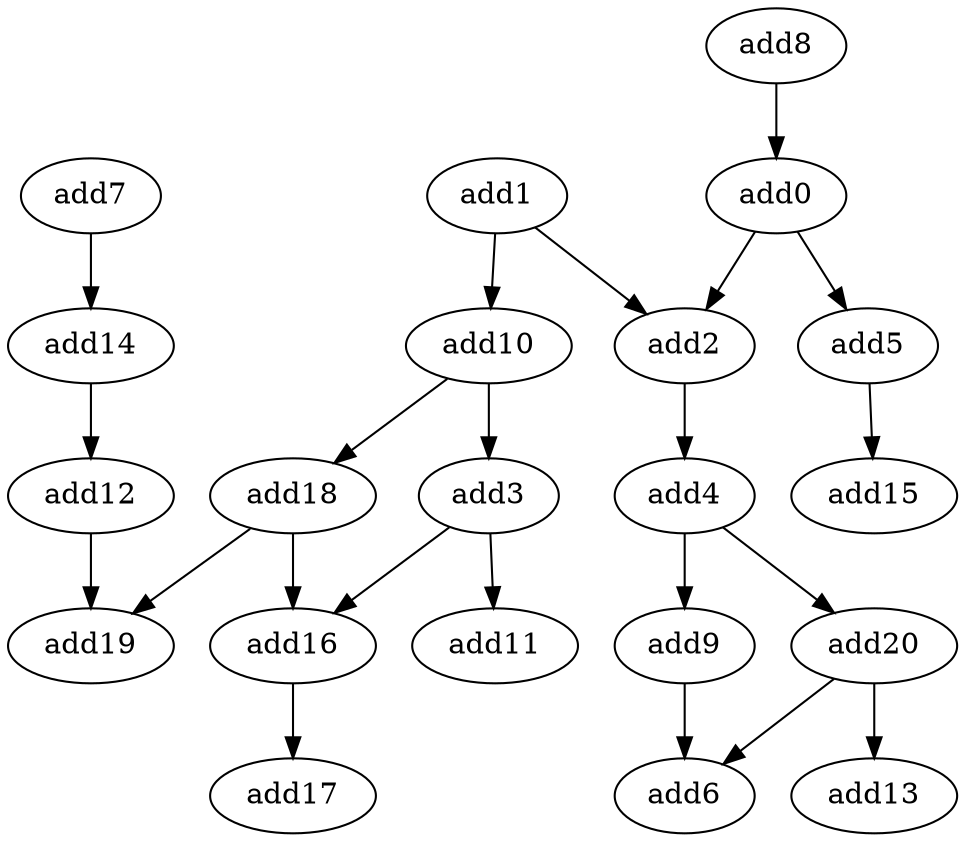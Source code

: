 strict digraph  {
add10 [opcode=add];
add8 [opcode=add];
add7 [opcode=add];
add19 [opcode=add];
add11 [opcode=add];
add14 [opcode=add];
add6 [opcode=add];
add20 [opcode=add];
add1 [opcode=add];
add4 [opcode=add];
add2 [opcode=add];
add5 [opcode=add];
add13 [opcode=add];
add12 [opcode=add];
add16 [opcode=add];
add17 [opcode=add];
add18 [opcode=add];
add15 [opcode=add];
add9 [opcode=add];
add0 [opcode=add];
add3 [opcode=add];
add10 -> add3;
add10 -> add18;
add8 -> add0;
add7 -> add14;
add14 -> add12;
add20 -> add6;
add20 -> add13;
add1 -> add2;
add1 -> add10;
add4 -> add20;
add4 -> add9;
add2 -> add4;
add5 -> add15;
add12 -> add19;
add16 -> add17;
add18 -> add16;
add18 -> add19;
add9 -> add6;
add0 -> add2;
add0 -> add5;
add3 -> add11;
add3 -> add16;
}

